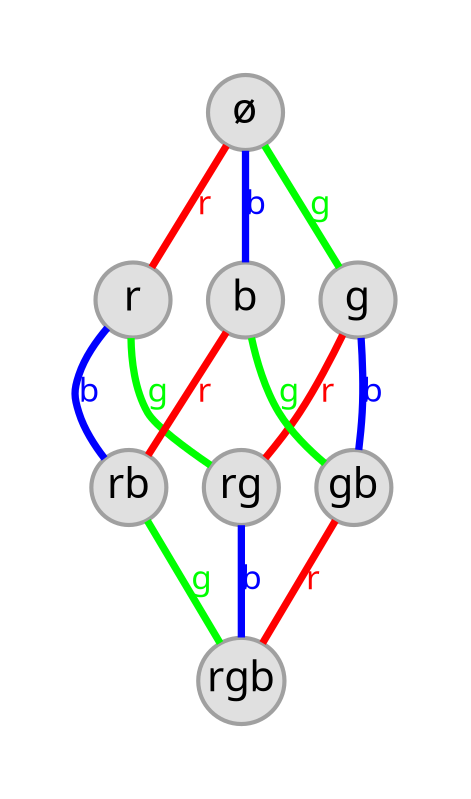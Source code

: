 graph {
    graph [pad=0.5];
    node [fontname="Sans-Serif"
         ,fontsize=20
         ,fontcolor="#000000"
         ,margin=0
         ,shape=circle
         ,style=filled
         ,fillcolor="#e0e0e0"
         ,color="#a0a0a0"
         ,penwidth=2];
    edge [fontname="Sans-Serif"
         ,fontsize=16
         ,penwidth=3.5];
    Empty [label=ø];
    R [label=r];
    G [label=g];
    B [label=b];
    RG [label=rg];
    RB [label=rb];
    GB [label=gb];
    RGB [label=rgb];
    Empty -- R [label=r
               ,color="#ff0000"
               ,fontcolor="#ff0000"];
    Empty -- G [label=g
               ,color="#00ff00"
               ,fontcolor="#00ff00"];
    Empty -- B [label=b
               ,color="#0000ff"
               ,fontcolor="#0000ff"];
    R -- RG [label=g
            ,color="#00ff00"
            ,fontcolor="#00ff00"];
    R -- RB [label=b
            ,color="#0000ff"
            ,fontcolor="#0000ff"];
    G -- RG [label=r
            ,color="#ff0000"
            ,fontcolor="#ff0000"];
    G -- GB [label=b
            ,color="#0000ff"
            ,fontcolor="#0000ff"];
    B -- RB [label=r
            ,color="#ff0000"
            ,fontcolor="#ff0000"];
    B -- GB [label=g
            ,color="#00ff00"
            ,fontcolor="#00ff00"];
    RG -- RGB [label=b
              ,color="#0000ff"
              ,fontcolor="#0000ff"];
    RB -- RGB [label=g
              ,color="#00ff00"
              ,fontcolor="#00ff00"];
    GB -- RGB [label=r
              ,color="#ff0000"
              ,fontcolor="#ff0000"];
}
